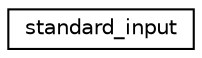 digraph "Graphical Class Hierarchy"
{
  edge [fontname="Helvetica",fontsize="10",labelfontname="Helvetica",labelfontsize="10"];
  node [fontname="Helvetica",fontsize="10",shape=record];
  rankdir="LR";
  Node0 [label="standard_input",height=0.2,width=0.4,color="black", fillcolor="white", style="filled",URL="$structstandard__input.html"];
}
